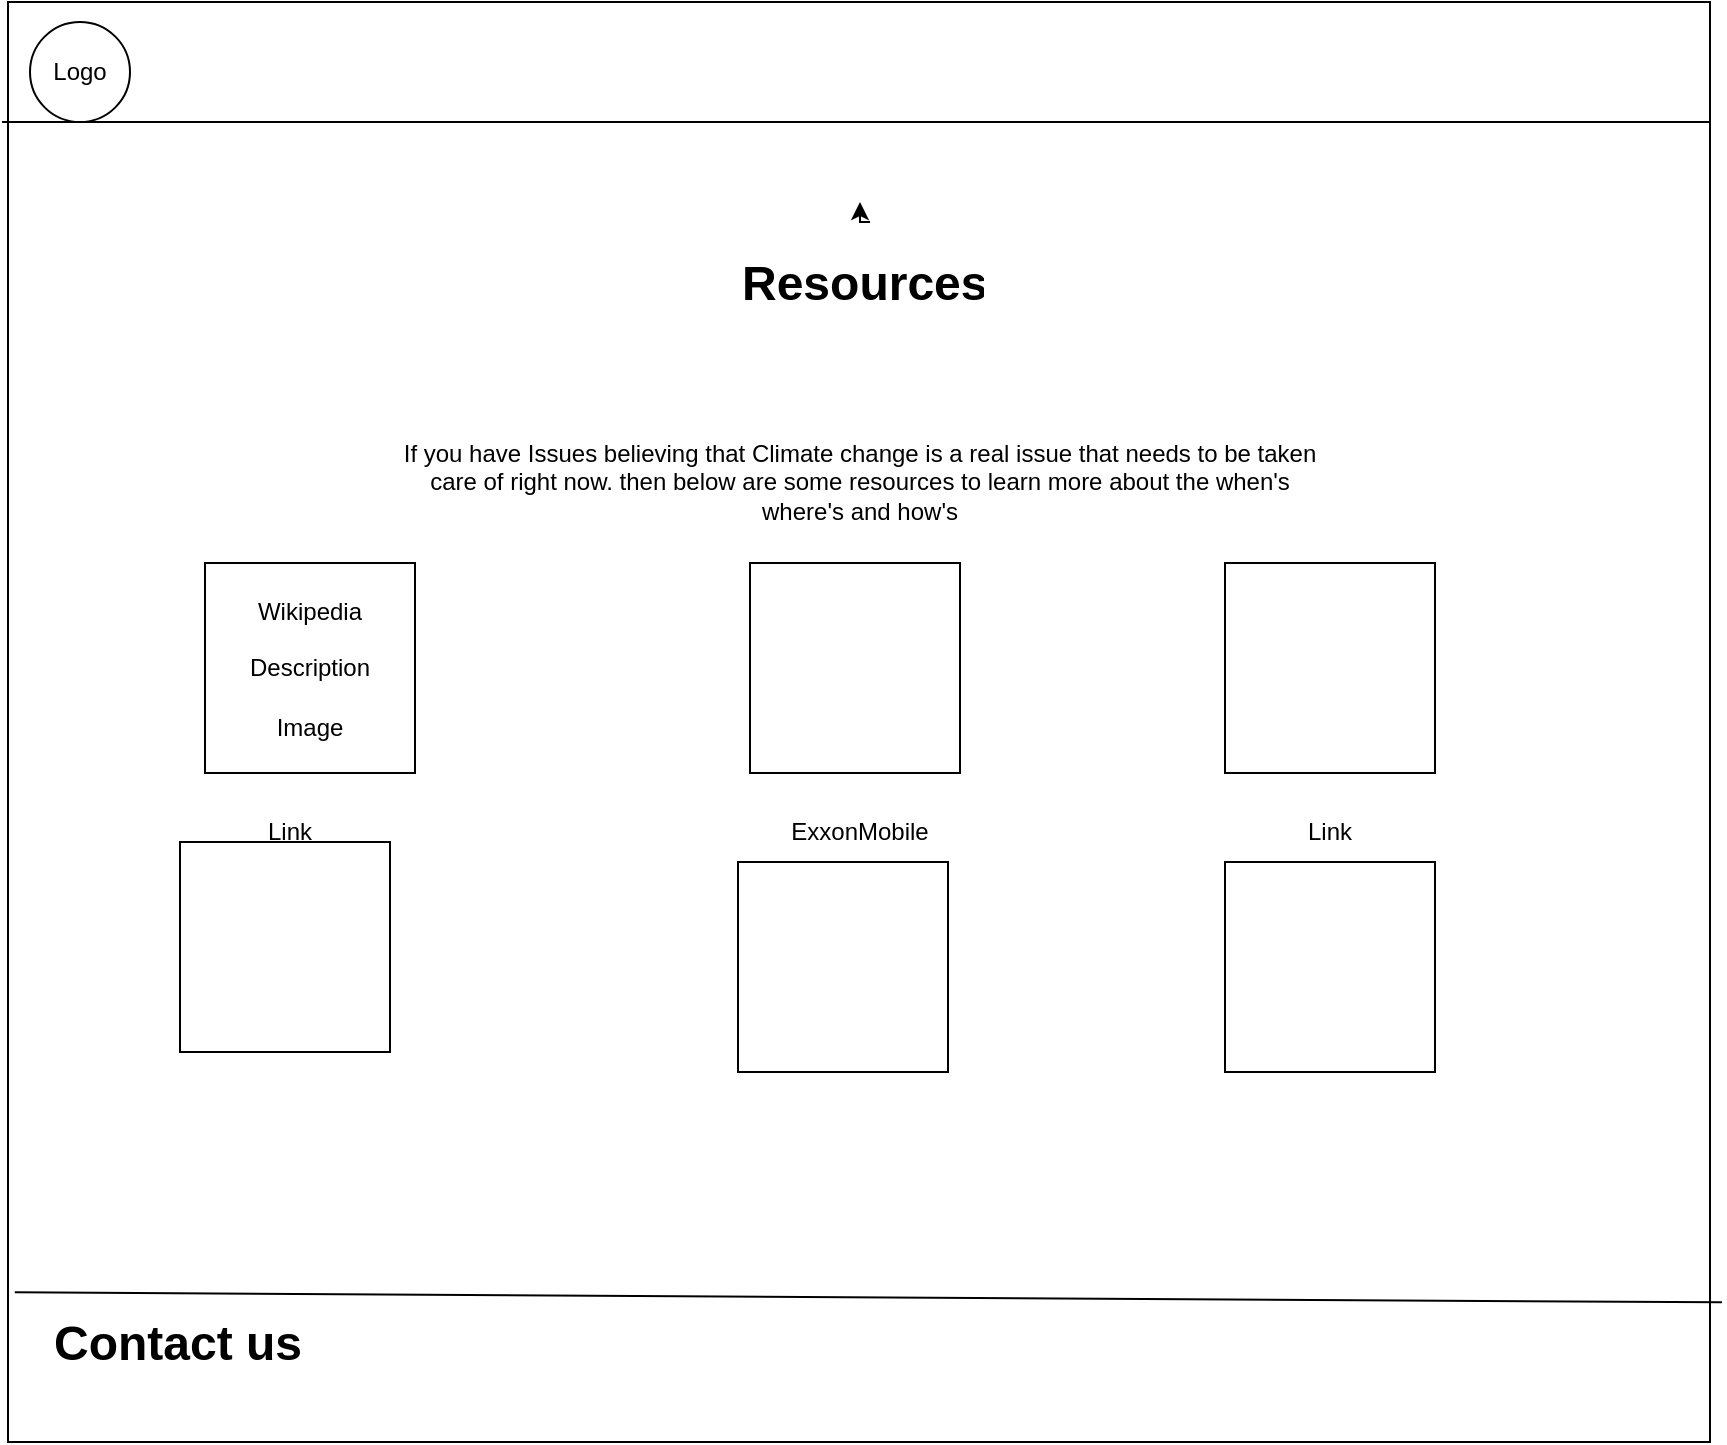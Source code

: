 <mxfile version="24.6.4" type="github">
  <diagram name="Page-1" id="yf-pfhOqkZYJ_NSd-F9b">
    <mxGraphModel dx="2243" dy="1858" grid="1" gridSize="10" guides="1" tooltips="1" connect="1" arrows="1" fold="1" page="1" pageScale="1" pageWidth="850" pageHeight="1100" math="0" shadow="0">
      <root>
        <mxCell id="0" />
        <mxCell id="1" parent="0" />
        <mxCell id="_DZRaPs-CsoF-j2JO5Ff-2" value="" style="rounded=0;whiteSpace=wrap;html=1;" vertex="1" parent="1">
          <mxGeometry x="-1" y="-130" width="851" height="720" as="geometry" />
        </mxCell>
        <mxCell id="_DZRaPs-CsoF-j2JO5Ff-36" value="" style="whiteSpace=wrap;html=1;aspect=fixed;" vertex="1" parent="1">
          <mxGeometry x="97.5" y="150.5" width="105" height="105" as="geometry" />
        </mxCell>
        <mxCell id="_DZRaPs-CsoF-j2JO5Ff-31" style="edgeStyle=orthogonalEdgeStyle;rounded=0;orthogonalLoop=1;jettySize=auto;html=1;" edge="1" parent="1">
          <mxGeometry relative="1" as="geometry">
            <mxPoint x="425" y="-30" as="targetPoint" />
            <mxPoint x="430" y="-20" as="sourcePoint" />
          </mxGeometry>
        </mxCell>
        <mxCell id="_DZRaPs-CsoF-j2JO5Ff-4" value="&lt;h1 style=&quot;margin-top: 0px;&quot;&gt;Resources&lt;/h1&gt;" style="text;html=1;whiteSpace=wrap;overflow=hidden;rounded=0;" vertex="1" parent="1">
          <mxGeometry x="364" y="-10" width="123" height="40" as="geometry" />
        </mxCell>
        <mxCell id="_DZRaPs-CsoF-j2JO5Ff-10" value="" style="endArrow=none;html=1;rounded=0;exitX=-0.002;exitY=0.203;exitDx=0;exitDy=0;exitPerimeter=0;entryX=1.001;entryY=0.203;entryDx=0;entryDy=0;entryPerimeter=0;" edge="1" parent="1">
          <mxGeometry width="50" height="50" relative="1" as="geometry">
            <mxPoint x="-4.003" y="-70" as="sourcePoint" />
            <mxPoint x="850.051" y="-70" as="targetPoint" />
          </mxGeometry>
        </mxCell>
        <mxCell id="_DZRaPs-CsoF-j2JO5Ff-24" value="If you have Issues believing that Climate change is a real issue that needs to be taken care of right now. then below are some resources to learn more about the when&#39;s where&#39;s and how&#39;s" style="text;html=1;align=center;verticalAlign=middle;whiteSpace=wrap;rounded=0;" vertex="1" parent="1">
          <mxGeometry x="190" y="80" width="470" height="60" as="geometry" />
        </mxCell>
        <mxCell id="_DZRaPs-CsoF-j2JO5Ff-25" value="Wikipedia" style="text;html=1;align=center;verticalAlign=middle;whiteSpace=wrap;rounded=0;" vertex="1" parent="1">
          <mxGeometry x="120" y="160" width="60" height="30" as="geometry" />
        </mxCell>
        <mxCell id="_DZRaPs-CsoF-j2JO5Ff-26" value="OER PROJECT" style="text;html=1;align=center;verticalAlign=middle;whiteSpace=wrap;rounded=0;" vertex="1" parent="1">
          <mxGeometry x="395" y="175" width="60" height="30" as="geometry" />
        </mxCell>
        <mxCell id="_DZRaPs-CsoF-j2JO5Ff-27" value="Courses online" style="text;html=1;align=center;verticalAlign=middle;whiteSpace=wrap;rounded=0;" vertex="1" parent="1">
          <mxGeometry x="630" y="175" width="60" height="30" as="geometry" />
        </mxCell>
        <mxCell id="_DZRaPs-CsoF-j2JO5Ff-28" value="ExxonMobile" style="text;html=1;align=center;verticalAlign=middle;whiteSpace=wrap;rounded=0;" vertex="1" parent="1">
          <mxGeometry x="380" y="270" width="90" height="30" as="geometry" />
        </mxCell>
        <mxCell id="_DZRaPs-CsoF-j2JO5Ff-29" value="Link" style="text;html=1;align=center;verticalAlign=middle;whiteSpace=wrap;rounded=0;" vertex="1" parent="1">
          <mxGeometry x="110" y="270" width="60" height="30" as="geometry" />
        </mxCell>
        <mxCell id="_DZRaPs-CsoF-j2JO5Ff-30" value="Link" style="text;html=1;align=center;verticalAlign=middle;whiteSpace=wrap;rounded=0;" vertex="1" parent="1">
          <mxGeometry x="630" y="270" width="60" height="30" as="geometry" />
        </mxCell>
        <mxCell id="_DZRaPs-CsoF-j2JO5Ff-32" value="" style="ellipse;whiteSpace=wrap;html=1;aspect=fixed;" vertex="1" parent="1">
          <mxGeometry x="10" y="-120" width="50" height="50" as="geometry" />
        </mxCell>
        <mxCell id="_DZRaPs-CsoF-j2JO5Ff-33" value="Logo" style="text;html=1;align=center;verticalAlign=middle;whiteSpace=wrap;rounded=0;" vertex="1" parent="1">
          <mxGeometry x="5" y="-110" width="60" height="30" as="geometry" />
        </mxCell>
        <mxCell id="_DZRaPs-CsoF-j2JO5Ff-38" value="Description" style="text;html=1;align=center;verticalAlign=middle;whiteSpace=wrap;rounded=0;" vertex="1" parent="1">
          <mxGeometry x="120" y="188" width="60" height="30" as="geometry" />
        </mxCell>
        <mxCell id="_DZRaPs-CsoF-j2JO5Ff-39" value="Text" style="text;html=1;align=center;verticalAlign=middle;whiteSpace=wrap;rounded=0;" vertex="1" parent="1">
          <mxGeometry x="370" y="170" width="60" height="30" as="geometry" />
        </mxCell>
        <mxCell id="_DZRaPs-CsoF-j2JO5Ff-41" value="Image" style="text;html=1;align=center;verticalAlign=middle;whiteSpace=wrap;rounded=0;" vertex="1" parent="1">
          <mxGeometry x="120" y="218" width="60" height="30" as="geometry" />
        </mxCell>
        <mxCell id="_DZRaPs-CsoF-j2JO5Ff-42" value="" style="whiteSpace=wrap;html=1;aspect=fixed;" vertex="1" parent="1">
          <mxGeometry x="370" y="150.5" width="105" height="105" as="geometry" />
        </mxCell>
        <mxCell id="_DZRaPs-CsoF-j2JO5Ff-44" value="" style="whiteSpace=wrap;html=1;aspect=fixed;" vertex="1" parent="1">
          <mxGeometry x="607.5" y="150.5" width="105" height="105" as="geometry" />
        </mxCell>
        <mxCell id="_DZRaPs-CsoF-j2JO5Ff-45" value="" style="whiteSpace=wrap;html=1;aspect=fixed;" vertex="1" parent="1">
          <mxGeometry x="85" y="290" width="105" height="105" as="geometry" />
        </mxCell>
        <mxCell id="_DZRaPs-CsoF-j2JO5Ff-47" value="" style="whiteSpace=wrap;html=1;aspect=fixed;" vertex="1" parent="1">
          <mxGeometry x="364" y="300" width="105" height="105" as="geometry" />
        </mxCell>
        <mxCell id="_DZRaPs-CsoF-j2JO5Ff-48" value="" style="whiteSpace=wrap;html=1;aspect=fixed;" vertex="1" parent="1">
          <mxGeometry x="607.5" y="300" width="105" height="105" as="geometry" />
        </mxCell>
        <mxCell id="_DZRaPs-CsoF-j2JO5Ff-49" value="" style="endArrow=none;html=1;rounded=0;exitX=0.004;exitY=0.896;exitDx=0;exitDy=0;exitPerimeter=0;entryX=1.007;entryY=0.903;entryDx=0;entryDy=0;entryPerimeter=0;" edge="1" parent="1" source="_DZRaPs-CsoF-j2JO5Ff-2" target="_DZRaPs-CsoF-j2JO5Ff-2">
          <mxGeometry width="50" height="50" relative="1" as="geometry">
            <mxPoint x="380" y="310" as="sourcePoint" />
            <mxPoint x="430" y="260" as="targetPoint" />
          </mxGeometry>
        </mxCell>
        <mxCell id="_DZRaPs-CsoF-j2JO5Ff-51" value="&lt;h1 style=&quot;margin-top: 0px;&quot;&gt;Contact us&lt;/h1&gt;" style="text;html=1;whiteSpace=wrap;overflow=hidden;rounded=0;" vertex="1" parent="1">
          <mxGeometry x="20" y="520" width="130" height="37" as="geometry" />
        </mxCell>
      </root>
    </mxGraphModel>
  </diagram>
</mxfile>

